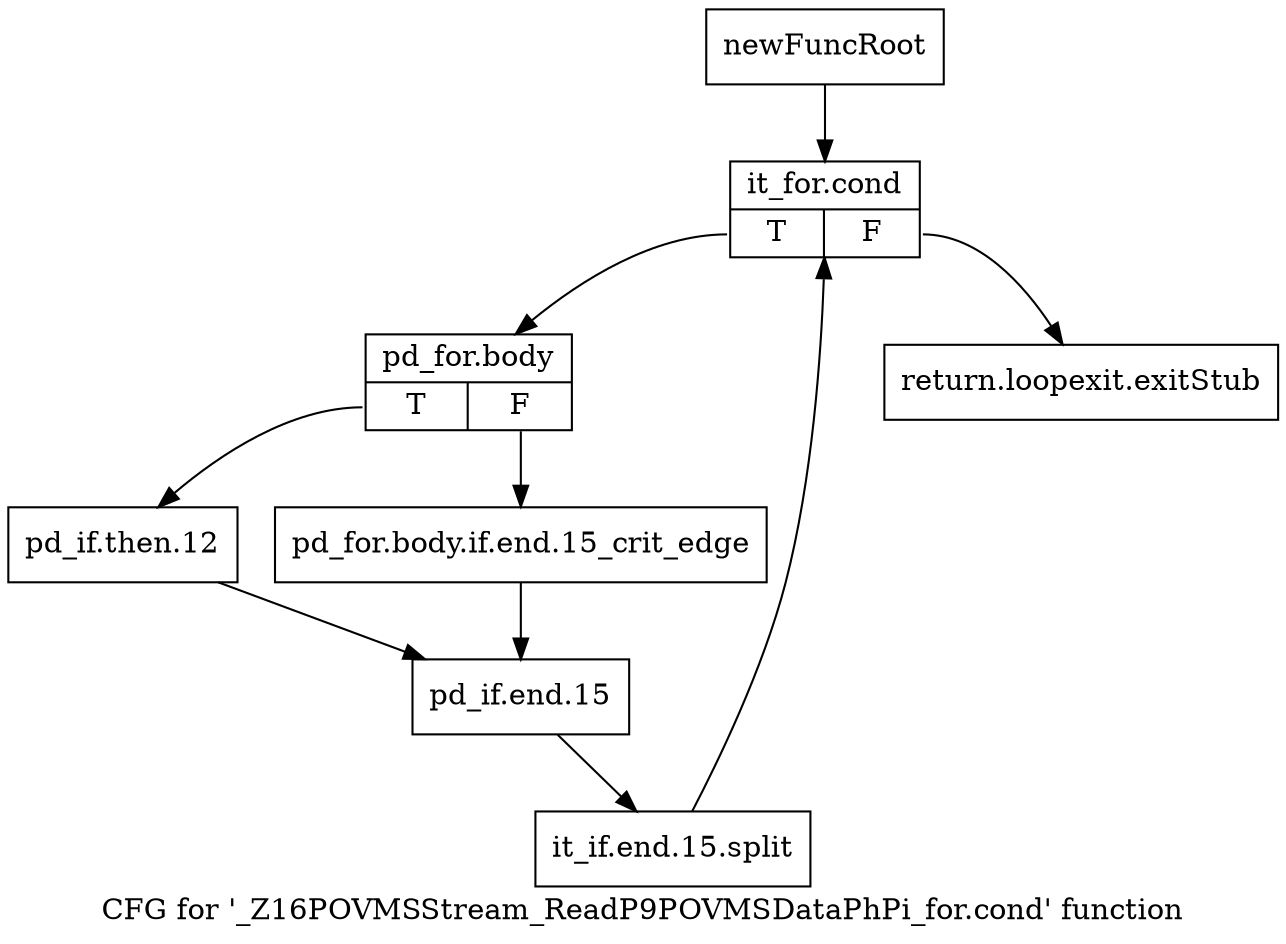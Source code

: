 digraph "CFG for '_Z16POVMSStream_ReadP9POVMSDataPhPi_for.cond' function" {
	label="CFG for '_Z16POVMSStream_ReadP9POVMSDataPhPi_for.cond' function";

	Node0x2a670a0 [shape=record,label="{newFuncRoot}"];
	Node0x2a670a0 -> Node0x2a6d210;
	Node0x2a6d1c0 [shape=record,label="{return.loopexit.exitStub}"];
	Node0x2a6d210 [shape=record,label="{it_for.cond|{<s0>T|<s1>F}}"];
	Node0x2a6d210:s0 -> Node0x2a6d260;
	Node0x2a6d210:s1 -> Node0x2a6d1c0;
	Node0x2a6d260 [shape=record,label="{pd_for.body|{<s0>T|<s1>F}}"];
	Node0x2a6d260:s0 -> Node0x2a6d300;
	Node0x2a6d260:s1 -> Node0x2a6d2b0;
	Node0x2a6d2b0 [shape=record,label="{pd_for.body.if.end.15_crit_edge}"];
	Node0x2a6d2b0 -> Node0x2a6d350;
	Node0x2a6d300 [shape=record,label="{pd_if.then.12}"];
	Node0x2a6d300 -> Node0x2a6d350;
	Node0x2a6d350 [shape=record,label="{pd_if.end.15}"];
	Node0x2a6d350 -> Node0x3821170;
	Node0x3821170 [shape=record,label="{it_if.end.15.split}"];
	Node0x3821170 -> Node0x2a6d210;
}
